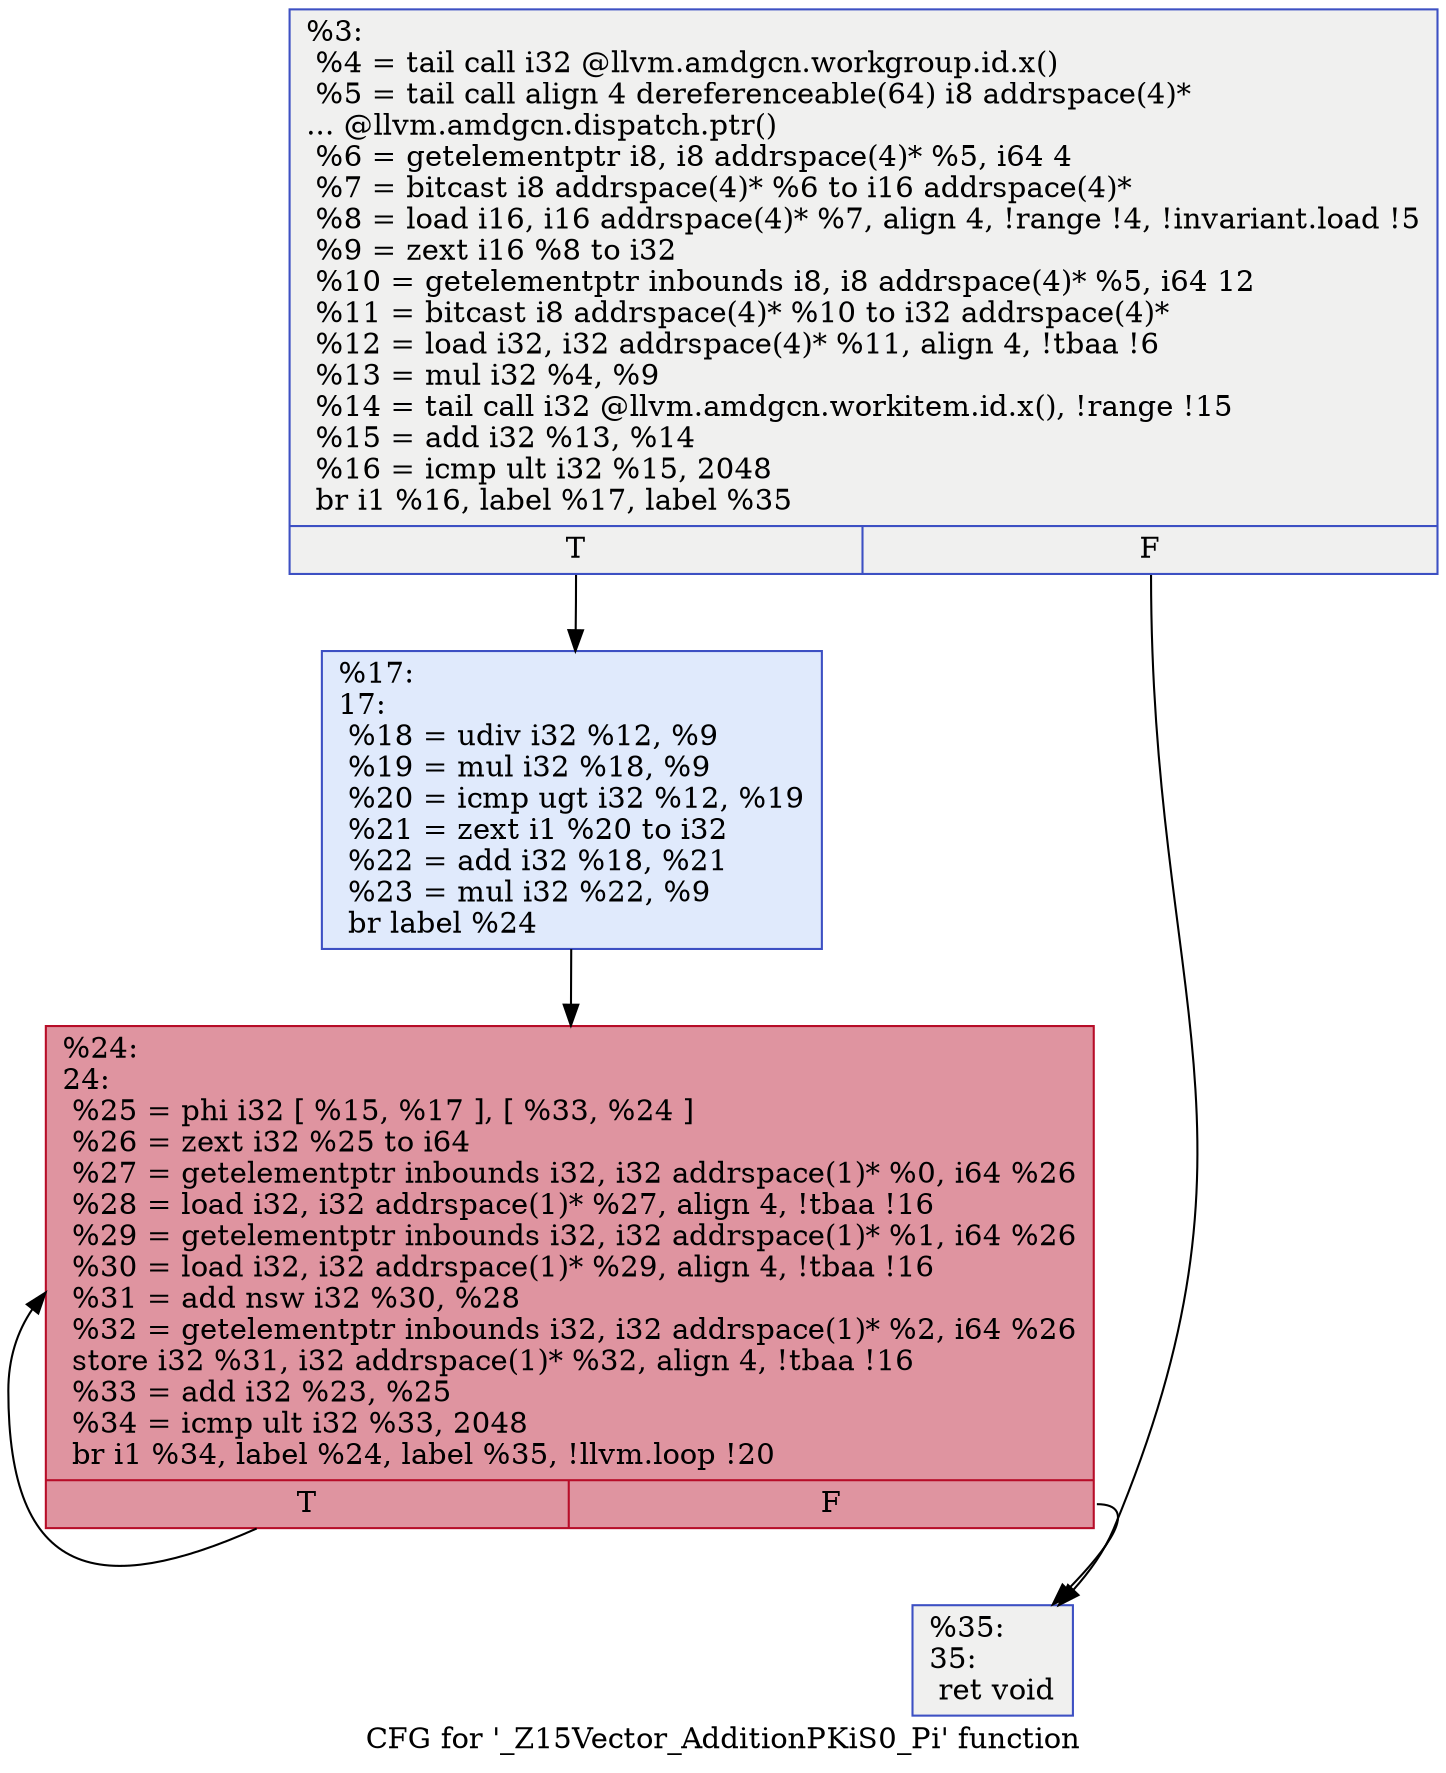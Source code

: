 digraph "CFG for '_Z15Vector_AdditionPKiS0_Pi' function" {
	label="CFG for '_Z15Vector_AdditionPKiS0_Pi' function";

	Node0x4f814b0 [shape=record,color="#3d50c3ff", style=filled, fillcolor="#dedcdb70",label="{%3:\l  %4 = tail call i32 @llvm.amdgcn.workgroup.id.x()\l  %5 = tail call align 4 dereferenceable(64) i8 addrspace(4)*\l... @llvm.amdgcn.dispatch.ptr()\l  %6 = getelementptr i8, i8 addrspace(4)* %5, i64 4\l  %7 = bitcast i8 addrspace(4)* %6 to i16 addrspace(4)*\l  %8 = load i16, i16 addrspace(4)* %7, align 4, !range !4, !invariant.load !5\l  %9 = zext i16 %8 to i32\l  %10 = getelementptr inbounds i8, i8 addrspace(4)* %5, i64 12\l  %11 = bitcast i8 addrspace(4)* %10 to i32 addrspace(4)*\l  %12 = load i32, i32 addrspace(4)* %11, align 4, !tbaa !6\l  %13 = mul i32 %4, %9\l  %14 = tail call i32 @llvm.amdgcn.workitem.id.x(), !range !15\l  %15 = add i32 %13, %14\l  %16 = icmp ult i32 %15, 2048\l  br i1 %16, label %17, label %35\l|{<s0>T|<s1>F}}"];
	Node0x4f814b0:s0 -> Node0x4f82e00;
	Node0x4f814b0:s1 -> Node0x4f837b0;
	Node0x4f82e00 [shape=record,color="#3d50c3ff", style=filled, fillcolor="#b9d0f970",label="{%17:\l17:                                               \l  %18 = udiv i32 %12, %9\l  %19 = mul i32 %18, %9\l  %20 = icmp ugt i32 %12, %19\l  %21 = zext i1 %20 to i32\l  %22 = add i32 %18, %21\l  %23 = mul i32 %22, %9\l  br label %24\l}"];
	Node0x4f82e00 -> Node0x4f83c30;
	Node0x4f83c30 [shape=record,color="#b70d28ff", style=filled, fillcolor="#b70d2870",label="{%24:\l24:                                               \l  %25 = phi i32 [ %15, %17 ], [ %33, %24 ]\l  %26 = zext i32 %25 to i64\l  %27 = getelementptr inbounds i32, i32 addrspace(1)* %0, i64 %26\l  %28 = load i32, i32 addrspace(1)* %27, align 4, !tbaa !16\l  %29 = getelementptr inbounds i32, i32 addrspace(1)* %1, i64 %26\l  %30 = load i32, i32 addrspace(1)* %29, align 4, !tbaa !16\l  %31 = add nsw i32 %30, %28\l  %32 = getelementptr inbounds i32, i32 addrspace(1)* %2, i64 %26\l  store i32 %31, i32 addrspace(1)* %32, align 4, !tbaa !16\l  %33 = add i32 %23, %25\l  %34 = icmp ult i32 %33, 2048\l  br i1 %34, label %24, label %35, !llvm.loop !20\l|{<s0>T|<s1>F}}"];
	Node0x4f83c30:s0 -> Node0x4f83c30;
	Node0x4f83c30:s1 -> Node0x4f837b0;
	Node0x4f837b0 [shape=record,color="#3d50c3ff", style=filled, fillcolor="#dedcdb70",label="{%35:\l35:                                               \l  ret void\l}"];
}
